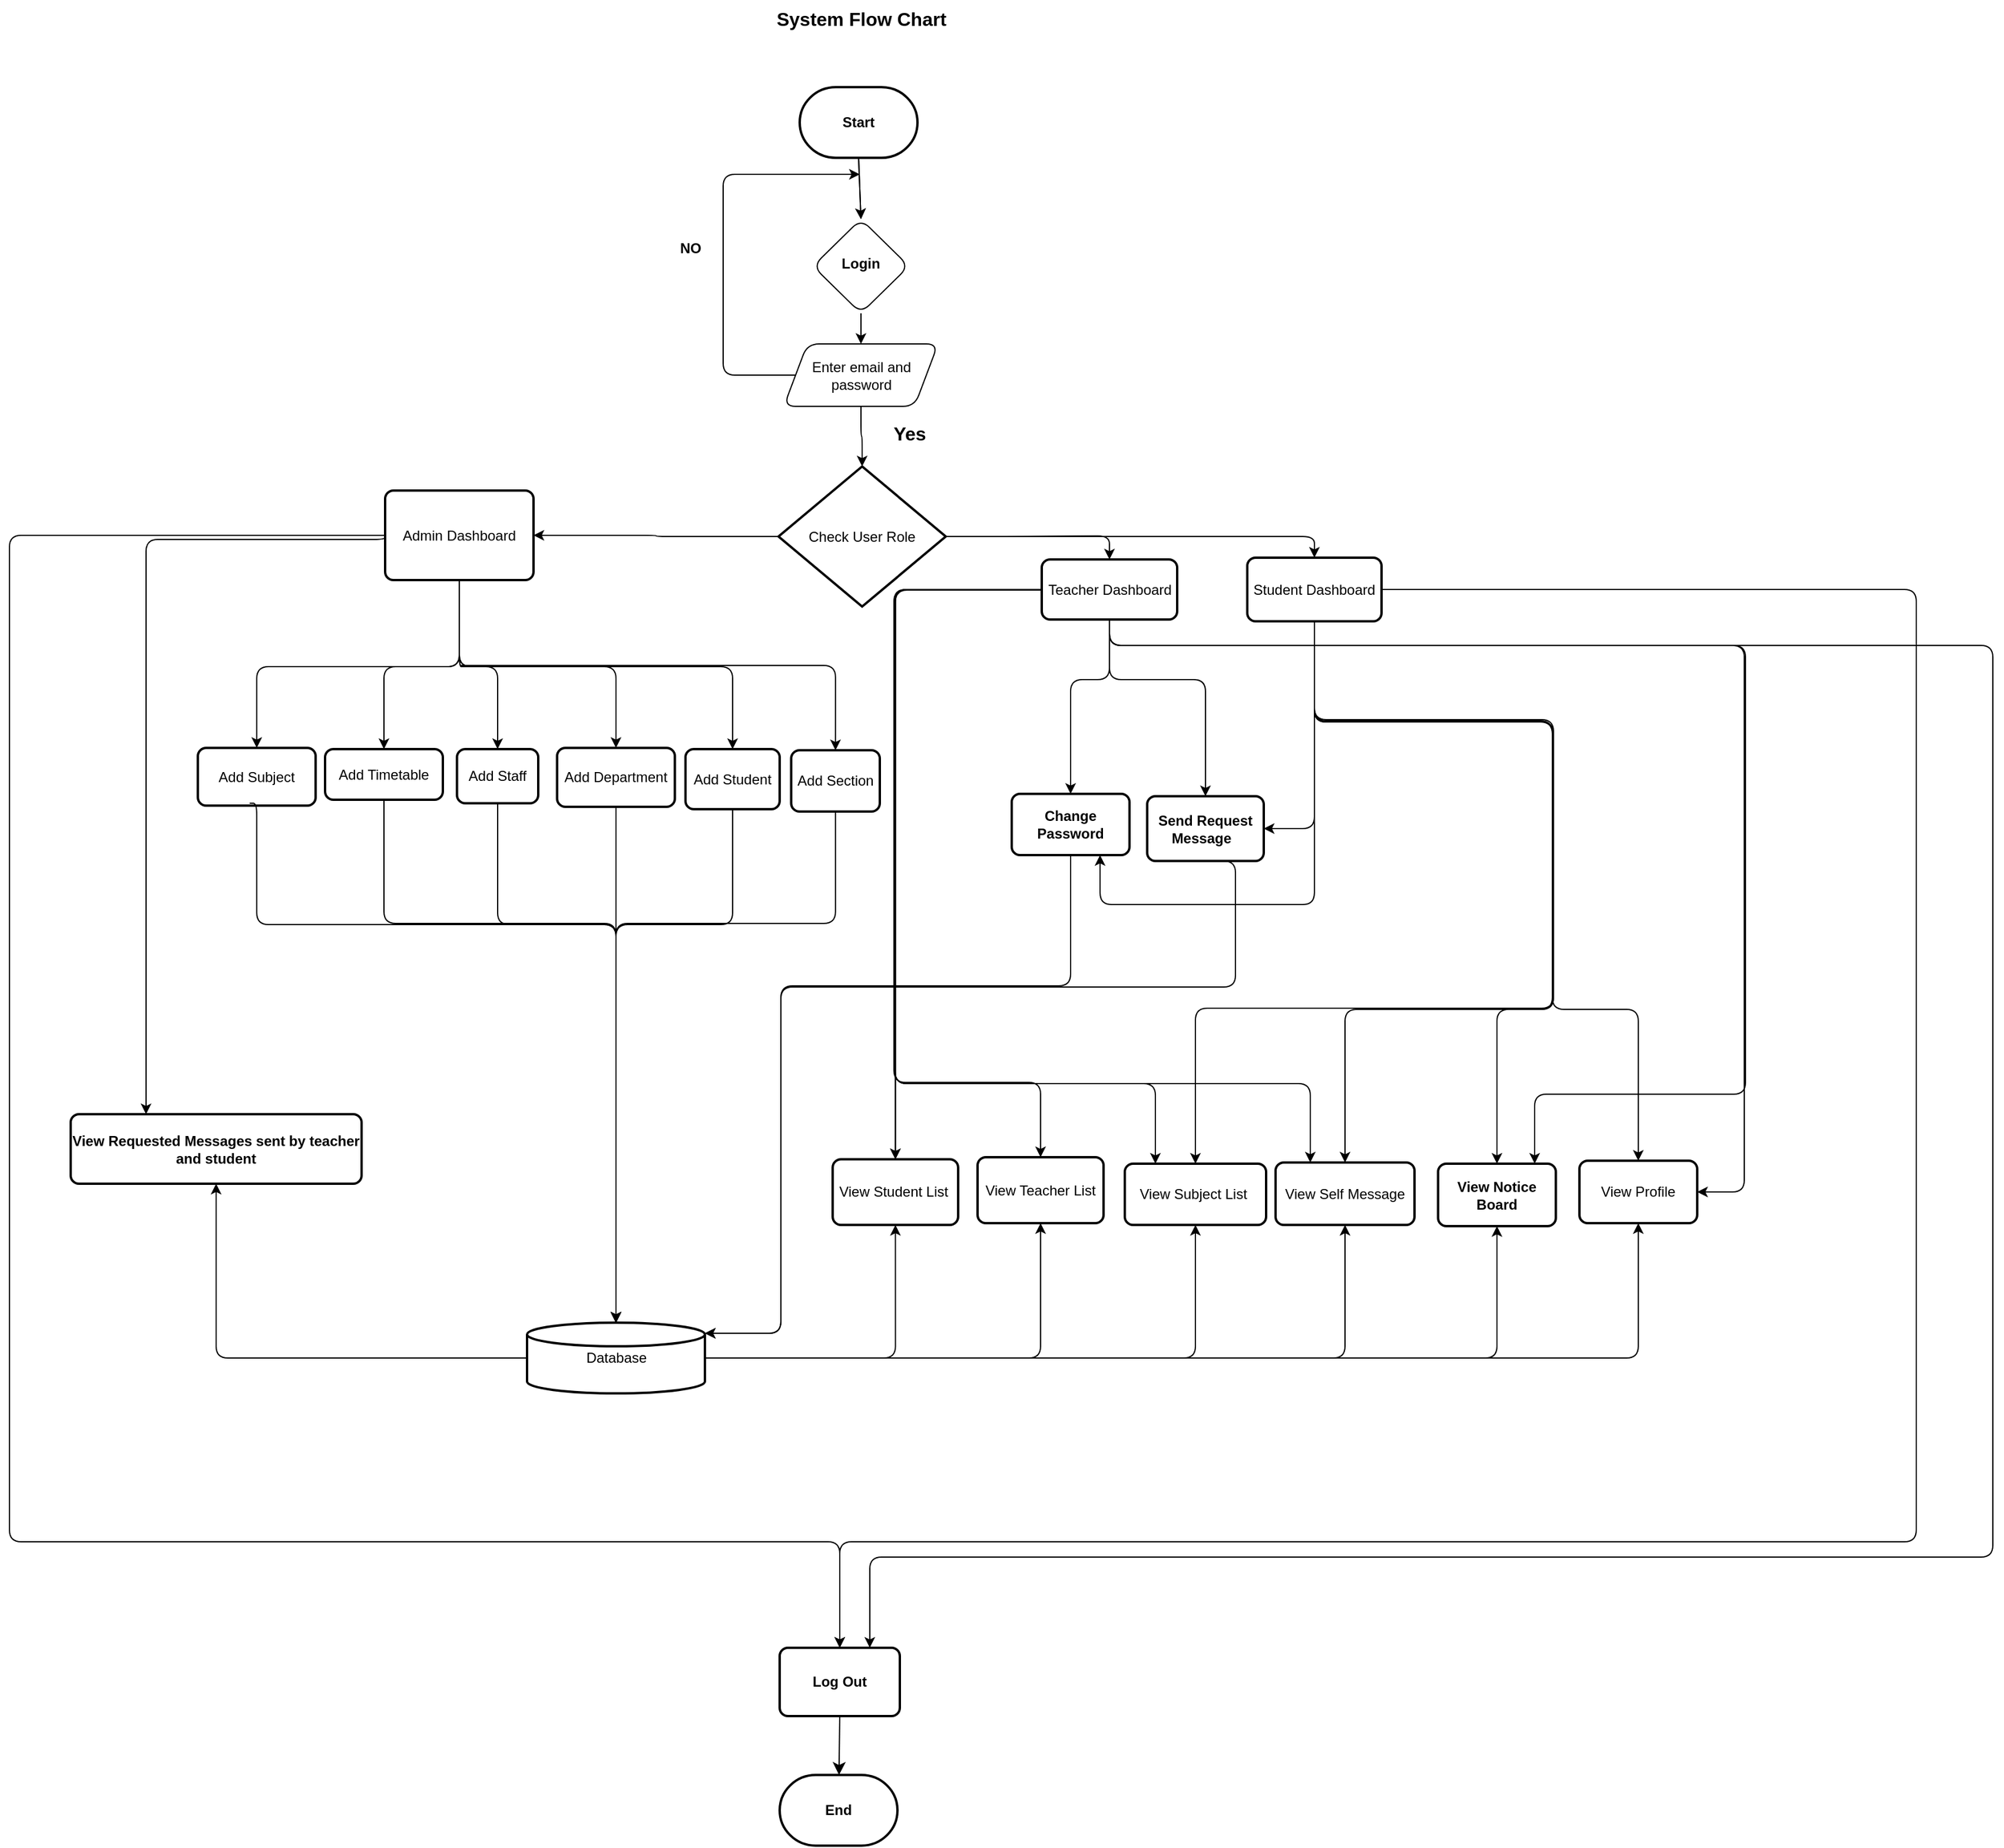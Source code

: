 <mxfile version="24.7.12">
  <diagram id="C5RBs43oDa-KdzZeNtuy" name="Page-1">
    <mxGraphModel dx="2587" dy="2359" grid="0" gridSize="10" guides="0" tooltips="1" connect="1" arrows="1" fold="1" page="1" pageScale="1" pageWidth="827" pageHeight="1169" background="#FFFFFF" math="0" shadow="0">
      <root>
        <mxCell id="WIyWlLk6GJQsqaUBKTNV-0" />
        <mxCell id="WIyWlLk6GJQsqaUBKTNV-1" parent="WIyWlLk6GJQsqaUBKTNV-0" />
        <mxCell id="MO0tkaTq0orOsOtcq1J3-275" value="&lt;b&gt;View &lt;/b&gt;&lt;b style=&quot;background-color: initial;&quot;&gt;Notice Board&lt;/b&gt;" style="rounded=1;whiteSpace=wrap;html=1;absoluteArcSize=1;arcSize=14;strokeWidth=2;labelBackgroundColor=none;" parent="WIyWlLk6GJQsqaUBKTNV-1" vertex="1">
          <mxGeometry x="965" y="762" width="100" height="53" as="geometry" />
        </mxCell>
        <mxCell id="MO0tkaTq0orOsOtcq1J3-293" value="&lt;b&gt;Send Request Message&amp;nbsp;&amp;nbsp;&lt;/b&gt;" style="rounded=1;whiteSpace=wrap;html=1;absoluteArcSize=1;arcSize=14;strokeWidth=2;labelBackgroundColor=none;" parent="WIyWlLk6GJQsqaUBKTNV-1" vertex="1">
          <mxGeometry x="718" y="450" width="99" height="55" as="geometry" />
        </mxCell>
        <mxCell id="MO0tkaTq0orOsOtcq1J3-383" value="&lt;b&gt;System Flow Chart&lt;/b&gt;" style="text;html=1;align=center;verticalAlign=middle;resizable=0;points=[];autosize=1;strokeColor=none;fillColor=none;fontSize=16;labelBackgroundColor=none;rounded=1;" parent="WIyWlLk6GJQsqaUBKTNV-1" vertex="1">
          <mxGeometry x="394" y="-226" width="162" height="31" as="geometry" />
        </mxCell>
        <mxCell id="MO0tkaTq0orOsOtcq1J3-417" value="&lt;b&gt;Start&lt;/b&gt;" style="strokeWidth=2;html=1;shape=mxgraph.flowchart.terminator;whiteSpace=wrap;labelBackgroundColor=none;rounded=1;" parent="WIyWlLk6GJQsqaUBKTNV-1" vertex="1">
          <mxGeometry x="423" y="-152" width="100" height="60" as="geometry" />
        </mxCell>
        <mxCell id="MO0tkaTq0orOsOtcq1J3-418" style="edgeStyle=elbowEdgeStyle;rounded=1;orthogonalLoop=1;jettySize=auto;html=1;exitX=0;exitY=0.5;exitDx=0;exitDy=0;labelBackgroundColor=none;fontColor=default;" parent="WIyWlLk6GJQsqaUBKTNV-1" source="sPbHRIbu0C0vhqNKjJ3m-0" edge="1">
          <mxGeometry relative="1" as="geometry">
            <mxPoint x="474" y="-78" as="targetPoint" />
            <Array as="points">
              <mxPoint x="358" y="-7" />
            </Array>
            <mxPoint x="418" y="49" as="sourcePoint" />
          </mxGeometry>
        </mxCell>
        <mxCell id="sPbHRIbu0C0vhqNKjJ3m-26" style="edgeStyle=orthogonalEdgeStyle;rounded=1;orthogonalLoop=1;jettySize=auto;html=1;exitX=0.5;exitY=1;exitDx=0;exitDy=0;labelBackgroundColor=none;fontColor=default;" edge="1" parent="WIyWlLk6GJQsqaUBKTNV-1" source="sPbHRIbu0C0vhqNKjJ3m-46" target="sPbHRIbu0C0vhqNKjJ3m-16">
          <mxGeometry relative="1" as="geometry">
            <Array as="points">
              <mxPoint x="134" y="340" />
              <mxPoint x="-38" y="340" />
            </Array>
          </mxGeometry>
        </mxCell>
        <mxCell id="sPbHRIbu0C0vhqNKjJ3m-50" style="edgeStyle=orthogonalEdgeStyle;rounded=1;orthogonalLoop=1;jettySize=auto;html=1;exitX=0.5;exitY=1;exitDx=0;exitDy=0;entryX=0.5;entryY=0;entryDx=0;entryDy=0;labelBackgroundColor=none;fontColor=default;" edge="1" parent="WIyWlLk6GJQsqaUBKTNV-1" source="MO0tkaTq0orOsOtcq1J3-419" target="sPbHRIbu0C0vhqNKjJ3m-0">
          <mxGeometry relative="1" as="geometry" />
        </mxCell>
        <mxCell id="MO0tkaTq0orOsOtcq1J3-419" value="&lt;b&gt;Login&lt;/b&gt;" style="rhombus;whiteSpace=wrap;html=1;shadow=0;fontFamily=Helvetica;fontSize=12;align=center;strokeWidth=1;spacing=6;spacingTop=-4;labelBackgroundColor=none;rounded=1;" parent="WIyWlLk6GJQsqaUBKTNV-1" vertex="1">
          <mxGeometry x="434.25" y="-40" width="81.5" height="80" as="geometry" />
        </mxCell>
        <mxCell id="MO0tkaTq0orOsOtcq1J3-420" value="&lt;b&gt;NO&lt;/b&gt;" style="text;html=1;align=center;verticalAlign=middle;resizable=0;points=[];autosize=1;strokeColor=none;fillColor=none;labelBackgroundColor=none;rounded=1;" parent="WIyWlLk6GJQsqaUBKTNV-1" vertex="1">
          <mxGeometry x="310" y="-30" width="40" height="30" as="geometry" />
        </mxCell>
        <mxCell id="MO0tkaTq0orOsOtcq1J3-424" value="&lt;b&gt;Yes&lt;/b&gt;" style="text;html=1;align=center;verticalAlign=middle;resizable=0;points=[];autosize=1;strokeColor=none;fillColor=none;fontSize=16;labelBackgroundColor=none;rounded=1;" parent="WIyWlLk6GJQsqaUBKTNV-1" vertex="1">
          <mxGeometry x="490.5" y="127" width="50" height="30" as="geometry" />
        </mxCell>
        <mxCell id="MO0tkaTq0orOsOtcq1J3-426" value="&lt;div&gt;&lt;b&gt;View Requested Messages sent by teacher and student&lt;/b&gt;&lt;/div&gt;" style="rounded=1;whiteSpace=wrap;html=1;absoluteArcSize=1;arcSize=14;strokeWidth=2;labelBackgroundColor=none;" parent="WIyWlLk6GJQsqaUBKTNV-1" vertex="1">
          <mxGeometry x="-196" y="720" width="247" height="59" as="geometry" />
        </mxCell>
        <mxCell id="MO0tkaTq0orOsOtcq1J3-431" value="&lt;b&gt;End&lt;/b&gt;" style="strokeWidth=2;html=1;shape=mxgraph.flowchart.terminator;whiteSpace=wrap;labelBackgroundColor=none;rounded=1;" parent="WIyWlLk6GJQsqaUBKTNV-1" vertex="1">
          <mxGeometry x="406" y="1281" width="100" height="60" as="geometry" />
        </mxCell>
        <mxCell id="IdnFITNTBJpxu61mEzwX-0" value="&lt;b&gt;Log Out&lt;/b&gt;" style="rounded=1;whiteSpace=wrap;html=1;absoluteArcSize=1;arcSize=14;strokeWidth=2;labelBackgroundColor=none;" parent="WIyWlLk6GJQsqaUBKTNV-1" vertex="1">
          <mxGeometry x="406" y="1173" width="102" height="58" as="geometry" />
        </mxCell>
        <mxCell id="IdnFITNTBJpxu61mEzwX-1" value="" style="endArrow=classic;html=1;rounded=1;fontSize=12;startSize=8;endSize=8;curved=1;exitX=0.5;exitY=1;exitDx=0;exitDy=0;labelBackgroundColor=none;fontColor=default;" parent="WIyWlLk6GJQsqaUBKTNV-1" source="IdnFITNTBJpxu61mEzwX-0" target="MO0tkaTq0orOsOtcq1J3-431" edge="1">
          <mxGeometry width="50" height="50" relative="1" as="geometry">
            <mxPoint x="516" y="980" as="sourcePoint" />
            <mxPoint x="566" y="930" as="targetPoint" />
          </mxGeometry>
        </mxCell>
        <mxCell id="sPbHRIbu0C0vhqNKjJ3m-0" value="Enter email and password" style="shape=parallelogram;perimeter=parallelogramPerimeter;whiteSpace=wrap;html=1;fixedSize=1;labelBackgroundColor=none;rounded=1;" vertex="1" parent="WIyWlLk6GJQsqaUBKTNV-1">
          <mxGeometry x="409.5" y="66" width="131" height="53" as="geometry" />
        </mxCell>
        <mxCell id="sPbHRIbu0C0vhqNKjJ3m-1" value="" style="endArrow=classic;html=1;rounded=1;exitX=0.5;exitY=1;exitDx=0;exitDy=0;exitPerimeter=0;entryX=0.5;entryY=0;entryDx=0;entryDy=0;labelBackgroundColor=none;fontColor=default;" edge="1" parent="WIyWlLk6GJQsqaUBKTNV-1" source="MO0tkaTq0orOsOtcq1J3-417" target="MO0tkaTq0orOsOtcq1J3-419">
          <mxGeometry width="50" height="50" relative="1" as="geometry">
            <mxPoint x="598" y="-28" as="sourcePoint" />
            <mxPoint x="648" y="-78" as="targetPoint" />
          </mxGeometry>
        </mxCell>
        <mxCell id="sPbHRIbu0C0vhqNKjJ3m-2" value="" style="endArrow=classic;html=1;rounded=1;entryX=0.5;entryY=0;entryDx=0;entryDy=0;exitX=0.5;exitY=1;exitDx=0;exitDy=0;exitPerimeter=0;labelBackgroundColor=none;fontColor=default;" edge="1" parent="WIyWlLk6GJQsqaUBKTNV-1" source="MO0tkaTq0orOsOtcq1J3-417" target="MO0tkaTq0orOsOtcq1J3-419">
          <mxGeometry width="50" height="50" relative="1" as="geometry">
            <mxPoint x="598" y="42" as="sourcePoint" />
            <mxPoint x="648" y="-8" as="targetPoint" />
          </mxGeometry>
        </mxCell>
        <mxCell id="sPbHRIbu0C0vhqNKjJ3m-16" value="Add Subject" style="rounded=1;whiteSpace=wrap;html=1;absoluteArcSize=1;arcSize=14;strokeWidth=2;labelBackgroundColor=none;" vertex="1" parent="WIyWlLk6GJQsqaUBKTNV-1">
          <mxGeometry x="-88" y="409" width="100" height="49" as="geometry" />
        </mxCell>
        <mxCell id="sPbHRIbu0C0vhqNKjJ3m-17" value="&lt;b&gt;Change Password&lt;/b&gt;" style="rounded=1;whiteSpace=wrap;html=1;absoluteArcSize=1;arcSize=14;strokeWidth=2;labelBackgroundColor=none;" vertex="1" parent="WIyWlLk6GJQsqaUBKTNV-1">
          <mxGeometry x="603" y="448" width="100" height="52" as="geometry" />
        </mxCell>
        <mxCell id="sPbHRIbu0C0vhqNKjJ3m-39" style="edgeStyle=orthogonalEdgeStyle;rounded=1;orthogonalLoop=1;jettySize=auto;html=1;exitX=1;exitY=0.5;exitDx=0;exitDy=0;exitPerimeter=0;entryX=0.5;entryY=1;entryDx=0;entryDy=0;labelBackgroundColor=none;fontColor=default;" edge="1" parent="WIyWlLk6GJQsqaUBKTNV-1" source="sPbHRIbu0C0vhqNKjJ3m-18" target="sPbHRIbu0C0vhqNKjJ3m-24">
          <mxGeometry relative="1" as="geometry" />
        </mxCell>
        <mxCell id="sPbHRIbu0C0vhqNKjJ3m-40" style="edgeStyle=orthogonalEdgeStyle;rounded=1;orthogonalLoop=1;jettySize=auto;html=1;exitX=0;exitY=0.5;exitDx=0;exitDy=0;exitPerimeter=0;entryX=0.5;entryY=1;entryDx=0;entryDy=0;labelBackgroundColor=none;fontColor=default;" edge="1" parent="WIyWlLk6GJQsqaUBKTNV-1" source="sPbHRIbu0C0vhqNKjJ3m-18" target="MO0tkaTq0orOsOtcq1J3-426">
          <mxGeometry relative="1" as="geometry" />
        </mxCell>
        <mxCell id="sPbHRIbu0C0vhqNKjJ3m-70" style="edgeStyle=orthogonalEdgeStyle;rounded=1;orthogonalLoop=1;jettySize=auto;html=1;exitX=1;exitY=0.5;exitDx=0;exitDy=0;exitPerimeter=0;entryX=0.5;entryY=1;entryDx=0;entryDy=0;labelBackgroundColor=none;fontColor=default;" edge="1" parent="WIyWlLk6GJQsqaUBKTNV-1" source="sPbHRIbu0C0vhqNKjJ3m-18" target="sPbHRIbu0C0vhqNKjJ3m-42">
          <mxGeometry relative="1" as="geometry" />
        </mxCell>
        <mxCell id="sPbHRIbu0C0vhqNKjJ3m-71" style="edgeStyle=orthogonalEdgeStyle;rounded=1;orthogonalLoop=1;jettySize=auto;html=1;exitX=1;exitY=0.5;exitDx=0;exitDy=0;exitPerimeter=0;entryX=0.5;entryY=1;entryDx=0;entryDy=0;labelBackgroundColor=none;fontColor=default;" edge="1" parent="WIyWlLk6GJQsqaUBKTNV-1" source="sPbHRIbu0C0vhqNKjJ3m-18" target="sPbHRIbu0C0vhqNKjJ3m-43">
          <mxGeometry relative="1" as="geometry" />
        </mxCell>
        <mxCell id="sPbHRIbu0C0vhqNKjJ3m-72" style="edgeStyle=orthogonalEdgeStyle;rounded=1;orthogonalLoop=1;jettySize=auto;html=1;exitX=1;exitY=0.5;exitDx=0;exitDy=0;exitPerimeter=0;entryX=0.5;entryY=1;entryDx=0;entryDy=0;labelBackgroundColor=none;fontColor=default;" edge="1" parent="WIyWlLk6GJQsqaUBKTNV-1" source="sPbHRIbu0C0vhqNKjJ3m-18" target="MO0tkaTq0orOsOtcq1J3-275">
          <mxGeometry relative="1" as="geometry" />
        </mxCell>
        <mxCell id="sPbHRIbu0C0vhqNKjJ3m-73" style="edgeStyle=orthogonalEdgeStyle;rounded=1;orthogonalLoop=1;jettySize=auto;html=1;exitX=1;exitY=0.5;exitDx=0;exitDy=0;exitPerimeter=0;entryX=0.5;entryY=1;entryDx=0;entryDy=0;labelBackgroundColor=none;fontColor=default;" edge="1" parent="WIyWlLk6GJQsqaUBKTNV-1" source="sPbHRIbu0C0vhqNKjJ3m-18" target="sPbHRIbu0C0vhqNKjJ3m-44">
          <mxGeometry relative="1" as="geometry" />
        </mxCell>
        <mxCell id="sPbHRIbu0C0vhqNKjJ3m-18" value="Database" style="strokeWidth=2;html=1;shape=mxgraph.flowchart.database;whiteSpace=wrap;labelBackgroundColor=none;rounded=1;" vertex="1" parent="WIyWlLk6GJQsqaUBKTNV-1">
          <mxGeometry x="191.5" y="897" width="151" height="60" as="geometry" />
        </mxCell>
        <mxCell id="sPbHRIbu0C0vhqNKjJ3m-19" value="Add Department" style="rounded=1;whiteSpace=wrap;html=1;absoluteArcSize=1;arcSize=14;strokeWidth=2;labelBackgroundColor=none;" vertex="1" parent="WIyWlLk6GJQsqaUBKTNV-1">
          <mxGeometry x="217" y="409" width="100" height="50" as="geometry" />
        </mxCell>
        <mxCell id="sPbHRIbu0C0vhqNKjJ3m-20" value="Add Timetable" style="rounded=1;whiteSpace=wrap;html=1;absoluteArcSize=1;arcSize=14;strokeWidth=2;labelBackgroundColor=none;" vertex="1" parent="WIyWlLk6GJQsqaUBKTNV-1">
          <mxGeometry x="20" y="410" width="100" height="43" as="geometry" />
        </mxCell>
        <mxCell id="sPbHRIbu0C0vhqNKjJ3m-21" value="Add Student" style="rounded=1;whiteSpace=wrap;html=1;absoluteArcSize=1;arcSize=14;strokeWidth=2;labelBackgroundColor=none;" vertex="1" parent="WIyWlLk6GJQsqaUBKTNV-1">
          <mxGeometry x="326" y="410" width="80" height="51" as="geometry" />
        </mxCell>
        <mxCell id="sPbHRIbu0C0vhqNKjJ3m-22" value="Add Section" style="rounded=1;whiteSpace=wrap;html=1;absoluteArcSize=1;arcSize=14;strokeWidth=2;labelBackgroundColor=none;" vertex="1" parent="WIyWlLk6GJQsqaUBKTNV-1">
          <mxGeometry x="415.75" y="411" width="75.25" height="52" as="geometry" />
        </mxCell>
        <mxCell id="sPbHRIbu0C0vhqNKjJ3m-23" value="Add Staff" style="rounded=1;whiteSpace=wrap;html=1;absoluteArcSize=1;arcSize=14;strokeWidth=2;labelBackgroundColor=none;" vertex="1" parent="WIyWlLk6GJQsqaUBKTNV-1">
          <mxGeometry x="132" y="410" width="69" height="46" as="geometry" />
        </mxCell>
        <mxCell id="sPbHRIbu0C0vhqNKjJ3m-24" value="View Student List&amp;nbsp;" style="rounded=1;whiteSpace=wrap;html=1;absoluteArcSize=1;arcSize=14;strokeWidth=2;labelBackgroundColor=none;" vertex="1" parent="WIyWlLk6GJQsqaUBKTNV-1">
          <mxGeometry x="451" y="758.25" width="106.5" height="55.75" as="geometry" />
        </mxCell>
        <mxCell id="sPbHRIbu0C0vhqNKjJ3m-25" value="View Teacher List" style="rounded=1;whiteSpace=wrap;html=1;absoluteArcSize=1;arcSize=14;strokeWidth=2;labelBackgroundColor=none;" vertex="1" parent="WIyWlLk6GJQsqaUBKTNV-1">
          <mxGeometry x="574" y="756.5" width="107" height="56" as="geometry" />
        </mxCell>
        <mxCell id="sPbHRIbu0C0vhqNKjJ3m-27" value="" style="endArrow=classic;html=1;rounded=1;entryX=0.5;entryY=0;entryDx=0;entryDy=0;exitX=0.5;exitY=1;exitDx=0;exitDy=0;edgeStyle=orthogonalEdgeStyle;labelBackgroundColor=none;fontColor=default;" edge="1" parent="WIyWlLk6GJQsqaUBKTNV-1" source="sPbHRIbu0C0vhqNKjJ3m-46" target="sPbHRIbu0C0vhqNKjJ3m-21">
          <mxGeometry width="50" height="50" relative="1" as="geometry">
            <mxPoint x="362" y="356" as="sourcePoint" />
            <mxPoint x="412" y="306" as="targetPoint" />
            <Array as="points">
              <mxPoint x="137" y="340" />
              <mxPoint x="404" y="340" />
            </Array>
          </mxGeometry>
        </mxCell>
        <mxCell id="sPbHRIbu0C0vhqNKjJ3m-28" value="" style="endArrow=classic;html=1;rounded=1;entryX=0.5;entryY=0;entryDx=0;entryDy=0;exitX=0.5;exitY=1;exitDx=0;exitDy=0;edgeStyle=orthogonalEdgeStyle;labelBackgroundColor=none;fontColor=default;" edge="1" parent="WIyWlLk6GJQsqaUBKTNV-1" source="sPbHRIbu0C0vhqNKjJ3m-46" target="sPbHRIbu0C0vhqNKjJ3m-22">
          <mxGeometry width="50" height="50" relative="1" as="geometry">
            <mxPoint x="387" y="366" as="sourcePoint" />
            <mxPoint x="437" y="316" as="targetPoint" />
            <Array as="points">
              <mxPoint x="137" y="339" />
              <mxPoint x="531" y="339" />
            </Array>
          </mxGeometry>
        </mxCell>
        <mxCell id="sPbHRIbu0C0vhqNKjJ3m-29" value="" style="endArrow=classic;html=1;rounded=1;entryX=0.5;entryY=0;entryDx=0;entryDy=0;exitX=0.5;exitY=1;exitDx=0;exitDy=0;edgeStyle=orthogonalEdgeStyle;labelBackgroundColor=none;fontColor=default;" edge="1" parent="WIyWlLk6GJQsqaUBKTNV-1" source="sPbHRIbu0C0vhqNKjJ3m-46" target="sPbHRIbu0C0vhqNKjJ3m-20">
          <mxGeometry width="50" height="50" relative="1" as="geometry">
            <mxPoint x="-26" y="323" as="sourcePoint" />
            <mxPoint x="24" y="273" as="targetPoint" />
            <Array as="points">
              <mxPoint x="134" y="340" />
              <mxPoint x="70" y="340" />
            </Array>
          </mxGeometry>
        </mxCell>
        <mxCell id="sPbHRIbu0C0vhqNKjJ3m-30" value="" style="endArrow=classic;html=1;rounded=1;entryX=0.5;entryY=0;entryDx=0;entryDy=0;exitX=0.5;exitY=1;exitDx=0;exitDy=0;edgeStyle=orthogonalEdgeStyle;labelBackgroundColor=none;fontColor=default;" edge="1" parent="WIyWlLk6GJQsqaUBKTNV-1" source="sPbHRIbu0C0vhqNKjJ3m-46" target="sPbHRIbu0C0vhqNKjJ3m-23">
          <mxGeometry width="50" height="50" relative="1" as="geometry">
            <mxPoint x="-57" y="351" as="sourcePoint" />
            <mxPoint x="-7" y="301" as="targetPoint" />
            <Array as="points">
              <mxPoint x="134" y="340" />
              <mxPoint x="167" y="340" />
            </Array>
          </mxGeometry>
        </mxCell>
        <mxCell id="sPbHRIbu0C0vhqNKjJ3m-31" value="" style="endArrow=classic;html=1;rounded=1;entryX=0.5;entryY=0;entryDx=0;entryDy=0;exitX=0.5;exitY=1;exitDx=0;exitDy=0;edgeStyle=orthogonalEdgeStyle;labelBackgroundColor=none;fontColor=default;" edge="1" parent="WIyWlLk6GJQsqaUBKTNV-1" source="sPbHRIbu0C0vhqNKjJ3m-46" target="sPbHRIbu0C0vhqNKjJ3m-19">
          <mxGeometry width="50" height="50" relative="1" as="geometry">
            <mxPoint x="-110" y="324" as="sourcePoint" />
            <mxPoint x="-60" y="274" as="targetPoint" />
            <Array as="points">
              <mxPoint x="134" y="340" />
              <mxPoint x="267" y="340" />
            </Array>
          </mxGeometry>
        </mxCell>
        <mxCell id="sPbHRIbu0C0vhqNKjJ3m-32" value="" style="endArrow=classic;html=1;rounded=1;exitX=0.44;exitY=0.959;exitDx=0;exitDy=0;exitPerimeter=0;entryX=0.5;entryY=0;entryDx=0;entryDy=0;entryPerimeter=0;edgeStyle=orthogonalEdgeStyle;labelBackgroundColor=none;fontColor=default;" edge="1" parent="WIyWlLk6GJQsqaUBKTNV-1" source="sPbHRIbu0C0vhqNKjJ3m-16" target="sPbHRIbu0C0vhqNKjJ3m-18">
          <mxGeometry width="50" height="50" relative="1" as="geometry">
            <mxPoint x="-57" y="562" as="sourcePoint" />
            <mxPoint x="-7" y="512" as="targetPoint" />
            <Array as="points">
              <mxPoint x="-38" y="456" />
              <mxPoint x="-38" y="559" />
              <mxPoint x="267" y="559" />
            </Array>
          </mxGeometry>
        </mxCell>
        <mxCell id="sPbHRIbu0C0vhqNKjJ3m-34" style="rounded=1;orthogonalLoop=1;jettySize=auto;html=1;exitX=0.5;exitY=1;exitDx=0;exitDy=0;entryX=0.5;entryY=0;entryDx=0;entryDy=0;entryPerimeter=0;labelBackgroundColor=none;fontColor=default;" edge="1" parent="WIyWlLk6GJQsqaUBKTNV-1" source="sPbHRIbu0C0vhqNKjJ3m-19" target="sPbHRIbu0C0vhqNKjJ3m-18">
          <mxGeometry relative="1" as="geometry" />
        </mxCell>
        <mxCell id="sPbHRIbu0C0vhqNKjJ3m-35" style="edgeStyle=orthogonalEdgeStyle;rounded=1;orthogonalLoop=1;jettySize=auto;html=1;exitX=0.5;exitY=1;exitDx=0;exitDy=0;entryX=0.5;entryY=0;entryDx=0;entryDy=0;entryPerimeter=0;labelBackgroundColor=none;fontColor=default;" edge="1" parent="WIyWlLk6GJQsqaUBKTNV-1" source="sPbHRIbu0C0vhqNKjJ3m-20" target="sPbHRIbu0C0vhqNKjJ3m-18">
          <mxGeometry relative="1" as="geometry">
            <Array as="points">
              <mxPoint x="70" y="558" />
              <mxPoint x="267" y="558" />
            </Array>
          </mxGeometry>
        </mxCell>
        <mxCell id="sPbHRIbu0C0vhqNKjJ3m-36" style="edgeStyle=orthogonalEdgeStyle;rounded=1;orthogonalLoop=1;jettySize=auto;html=1;exitX=0.5;exitY=1;exitDx=0;exitDy=0;entryX=0.5;entryY=0;entryDx=0;entryDy=0;entryPerimeter=0;labelBackgroundColor=none;fontColor=default;" edge="1" parent="WIyWlLk6GJQsqaUBKTNV-1" source="sPbHRIbu0C0vhqNKjJ3m-23" target="sPbHRIbu0C0vhqNKjJ3m-18">
          <mxGeometry relative="1" as="geometry">
            <Array as="points">
              <mxPoint x="167" y="559" />
              <mxPoint x="267" y="559" />
            </Array>
          </mxGeometry>
        </mxCell>
        <mxCell id="sPbHRIbu0C0vhqNKjJ3m-37" style="edgeStyle=orthogonalEdgeStyle;rounded=1;orthogonalLoop=1;jettySize=auto;html=1;exitX=0.5;exitY=1;exitDx=0;exitDy=0;entryX=0.5;entryY=0;entryDx=0;entryDy=0;entryPerimeter=0;labelBackgroundColor=none;fontColor=default;" edge="1" parent="WIyWlLk6GJQsqaUBKTNV-1" source="sPbHRIbu0C0vhqNKjJ3m-21" target="sPbHRIbu0C0vhqNKjJ3m-18">
          <mxGeometry relative="1" as="geometry">
            <Array as="points">
              <mxPoint x="366" y="559" />
              <mxPoint x="267" y="559" />
            </Array>
          </mxGeometry>
        </mxCell>
        <mxCell id="sPbHRIbu0C0vhqNKjJ3m-38" style="edgeStyle=orthogonalEdgeStyle;rounded=1;orthogonalLoop=1;jettySize=auto;html=1;exitX=0.5;exitY=1;exitDx=0;exitDy=0;entryX=0.5;entryY=0;entryDx=0;entryDy=0;entryPerimeter=0;labelBackgroundColor=none;fontColor=default;" edge="1" parent="WIyWlLk6GJQsqaUBKTNV-1" source="sPbHRIbu0C0vhqNKjJ3m-22" target="sPbHRIbu0C0vhqNKjJ3m-18">
          <mxGeometry relative="1" as="geometry">
            <Array as="points">
              <mxPoint x="453" y="558" />
              <mxPoint x="267" y="558" />
            </Array>
          </mxGeometry>
        </mxCell>
        <mxCell id="sPbHRIbu0C0vhqNKjJ3m-42" value="View Subject List&amp;nbsp;" style="rounded=1;whiteSpace=wrap;html=1;absoluteArcSize=1;arcSize=14;strokeWidth=2;labelBackgroundColor=none;" vertex="1" parent="WIyWlLk6GJQsqaUBKTNV-1">
          <mxGeometry x="699" y="762" width="120" height="52" as="geometry" />
        </mxCell>
        <mxCell id="sPbHRIbu0C0vhqNKjJ3m-43" value="View Self Message" style="rounded=1;whiteSpace=wrap;html=1;absoluteArcSize=1;arcSize=14;strokeWidth=2;labelBackgroundColor=none;" vertex="1" parent="WIyWlLk6GJQsqaUBKTNV-1">
          <mxGeometry x="827" y="761" width="118" height="53" as="geometry" />
        </mxCell>
        <mxCell id="sPbHRIbu0C0vhqNKjJ3m-44" value="View Profile" style="rounded=1;whiteSpace=wrap;html=1;absoluteArcSize=1;arcSize=14;strokeWidth=2;labelBackgroundColor=none;" vertex="1" parent="WIyWlLk6GJQsqaUBKTNV-1">
          <mxGeometry x="1085" y="759.5" width="100" height="53" as="geometry" />
        </mxCell>
        <mxCell id="sPbHRIbu0C0vhqNKjJ3m-45" value="" style="endArrow=classic;html=1;rounded=1;entryX=0.5;entryY=1;entryDx=0;entryDy=0;exitX=1;exitY=0.5;exitDx=0;exitDy=0;exitPerimeter=0;edgeStyle=orthogonalEdgeStyle;labelBackgroundColor=none;fontColor=default;" edge="1" parent="WIyWlLk6GJQsqaUBKTNV-1" source="sPbHRIbu0C0vhqNKjJ3m-18" target="sPbHRIbu0C0vhqNKjJ3m-25">
          <mxGeometry width="50" height="50" relative="1" as="geometry">
            <mxPoint x="70" y="956" as="sourcePoint" />
            <mxPoint x="120" y="906" as="targetPoint" />
          </mxGeometry>
        </mxCell>
        <mxCell id="sPbHRIbu0C0vhqNKjJ3m-69" style="edgeStyle=orthogonalEdgeStyle;rounded=1;orthogonalLoop=1;jettySize=auto;html=1;exitX=0;exitY=0.5;exitDx=0;exitDy=0;labelBackgroundColor=none;fontColor=default;" edge="1" parent="WIyWlLk6GJQsqaUBKTNV-1" source="sPbHRIbu0C0vhqNKjJ3m-46" target="MO0tkaTq0orOsOtcq1J3-426">
          <mxGeometry relative="1" as="geometry">
            <Array as="points">
              <mxPoint x="71" y="232" />
              <mxPoint x="-132" y="232" />
            </Array>
          </mxGeometry>
        </mxCell>
        <mxCell id="sPbHRIbu0C0vhqNKjJ3m-90" style="edgeStyle=orthogonalEdgeStyle;rounded=1;orthogonalLoop=1;jettySize=auto;html=1;exitX=0;exitY=0.5;exitDx=0;exitDy=0;labelBackgroundColor=none;fontColor=default;" edge="1" parent="WIyWlLk6GJQsqaUBKTNV-1" source="sPbHRIbu0C0vhqNKjJ3m-46" target="IdnFITNTBJpxu61mEzwX-0">
          <mxGeometry relative="1" as="geometry">
            <Array as="points">
              <mxPoint x="-248" y="229" />
              <mxPoint x="-248" y="1083" />
              <mxPoint x="457" y="1083" />
            </Array>
          </mxGeometry>
        </mxCell>
        <mxCell id="sPbHRIbu0C0vhqNKjJ3m-46" value="Admin Dashboard" style="rounded=1;whiteSpace=wrap;html=1;absoluteArcSize=1;arcSize=14;strokeWidth=2;labelBackgroundColor=none;" vertex="1" parent="WIyWlLk6GJQsqaUBKTNV-1">
          <mxGeometry x="71" y="190.5" width="126" height="76" as="geometry" />
        </mxCell>
        <mxCell id="sPbHRIbu0C0vhqNKjJ3m-66" style="edgeStyle=orthogonalEdgeStyle;rounded=1;orthogonalLoop=1;jettySize=auto;html=1;exitX=0.5;exitY=1;exitDx=0;exitDy=0;entryX=0.5;entryY=0;entryDx=0;entryDy=0;labelBackgroundColor=none;fontColor=default;" edge="1" parent="WIyWlLk6GJQsqaUBKTNV-1" source="sPbHRIbu0C0vhqNKjJ3m-47" target="MO0tkaTq0orOsOtcq1J3-293">
          <mxGeometry relative="1" as="geometry">
            <Array as="points">
              <mxPoint x="686" y="351" />
              <mxPoint x="768" y="351" />
            </Array>
          </mxGeometry>
        </mxCell>
        <mxCell id="sPbHRIbu0C0vhqNKjJ3m-67" style="edgeStyle=orthogonalEdgeStyle;rounded=1;orthogonalLoop=1;jettySize=auto;html=1;exitX=0;exitY=0.5;exitDx=0;exitDy=0;entryX=0.5;entryY=0;entryDx=0;entryDy=0;labelBackgroundColor=none;fontColor=default;" edge="1" parent="WIyWlLk6GJQsqaUBKTNV-1" source="sPbHRIbu0C0vhqNKjJ3m-47" target="sPbHRIbu0C0vhqNKjJ3m-24">
          <mxGeometry relative="1" as="geometry">
            <Array as="points">
              <mxPoint x="504" y="274" />
            </Array>
          </mxGeometry>
        </mxCell>
        <mxCell id="sPbHRIbu0C0vhqNKjJ3m-68" style="edgeStyle=orthogonalEdgeStyle;rounded=1;orthogonalLoop=1;jettySize=auto;html=1;exitX=0;exitY=0.5;exitDx=0;exitDy=0;entryX=0.5;entryY=0;entryDx=0;entryDy=0;labelBackgroundColor=none;fontColor=default;" edge="1" parent="WIyWlLk6GJQsqaUBKTNV-1" source="sPbHRIbu0C0vhqNKjJ3m-47" target="sPbHRIbu0C0vhqNKjJ3m-25">
          <mxGeometry relative="1" as="geometry">
            <Array as="points">
              <mxPoint x="503" y="275" />
              <mxPoint x="503" y="693" />
              <mxPoint x="628" y="693" />
            </Array>
          </mxGeometry>
        </mxCell>
        <mxCell id="sPbHRIbu0C0vhqNKjJ3m-76" style="edgeStyle=orthogonalEdgeStyle;rounded=1;orthogonalLoop=1;jettySize=auto;html=1;exitX=0.5;exitY=1;exitDx=0;exitDy=0;labelBackgroundColor=none;fontColor=default;" edge="1" parent="WIyWlLk6GJQsqaUBKTNV-1" source="sPbHRIbu0C0vhqNKjJ3m-47" target="sPbHRIbu0C0vhqNKjJ3m-17">
          <mxGeometry relative="1" as="geometry">
            <Array as="points">
              <mxPoint x="686" y="351" />
              <mxPoint x="653" y="351" />
            </Array>
          </mxGeometry>
        </mxCell>
        <mxCell id="sPbHRIbu0C0vhqNKjJ3m-83" style="edgeStyle=orthogonalEdgeStyle;rounded=1;orthogonalLoop=1;jettySize=auto;html=1;exitX=0.5;exitY=1;exitDx=0;exitDy=0;entryX=1;entryY=0.5;entryDx=0;entryDy=0;labelBackgroundColor=none;fontColor=default;" edge="1" parent="WIyWlLk6GJQsqaUBKTNV-1" source="sPbHRIbu0C0vhqNKjJ3m-47" target="sPbHRIbu0C0vhqNKjJ3m-44">
          <mxGeometry relative="1" as="geometry">
            <Array as="points">
              <mxPoint x="686" y="322" />
              <mxPoint x="1225" y="322" />
              <mxPoint x="1225" y="786" />
            </Array>
          </mxGeometry>
        </mxCell>
        <mxCell id="sPbHRIbu0C0vhqNKjJ3m-85" style="edgeStyle=orthogonalEdgeStyle;rounded=1;orthogonalLoop=1;jettySize=auto;html=1;exitX=0.5;exitY=1;exitDx=0;exitDy=0;entryX=0.5;entryY=0;entryDx=0;entryDy=0;labelBackgroundColor=none;fontColor=default;" edge="1" parent="WIyWlLk6GJQsqaUBKTNV-1" source="sPbHRIbu0C0vhqNKjJ3m-47" target="sPbHRIbu0C0vhqNKjJ3m-24">
          <mxGeometry relative="1" as="geometry">
            <Array as="points">
              <mxPoint x="686" y="275" />
              <mxPoint x="504" y="275" />
            </Array>
          </mxGeometry>
        </mxCell>
        <mxCell id="sPbHRIbu0C0vhqNKjJ3m-88" style="edgeStyle=orthogonalEdgeStyle;rounded=1;orthogonalLoop=1;jettySize=auto;html=1;exitX=0;exitY=0.5;exitDx=0;exitDy=0;labelBackgroundColor=none;fontColor=default;" edge="1" parent="WIyWlLk6GJQsqaUBKTNV-1" source="sPbHRIbu0C0vhqNKjJ3m-47" target="sPbHRIbu0C0vhqNKjJ3m-42">
          <mxGeometry relative="1" as="geometry">
            <Array as="points">
              <mxPoint x="504" y="275" />
              <mxPoint x="504" y="694" />
              <mxPoint x="725" y="694" />
            </Array>
          </mxGeometry>
        </mxCell>
        <mxCell id="sPbHRIbu0C0vhqNKjJ3m-89" style="edgeStyle=orthogonalEdgeStyle;rounded=1;orthogonalLoop=1;jettySize=auto;html=1;exitX=0;exitY=0.5;exitDx=0;exitDy=0;entryX=0.25;entryY=0;entryDx=0;entryDy=0;labelBackgroundColor=none;fontColor=default;" edge="1" parent="WIyWlLk6GJQsqaUBKTNV-1" source="sPbHRIbu0C0vhqNKjJ3m-47" target="sPbHRIbu0C0vhqNKjJ3m-43">
          <mxGeometry relative="1" as="geometry">
            <Array as="points">
              <mxPoint x="504" y="275" />
              <mxPoint x="504" y="694" />
              <mxPoint x="857" y="694" />
            </Array>
          </mxGeometry>
        </mxCell>
        <mxCell id="sPbHRIbu0C0vhqNKjJ3m-92" style="edgeStyle=orthogonalEdgeStyle;rounded=1;orthogonalLoop=1;jettySize=auto;html=1;exitX=0.5;exitY=1;exitDx=0;exitDy=0;entryX=0.75;entryY=0;entryDx=0;entryDy=0;labelBackgroundColor=none;fontColor=default;" edge="1" parent="WIyWlLk6GJQsqaUBKTNV-1" source="sPbHRIbu0C0vhqNKjJ3m-47" target="IdnFITNTBJpxu61mEzwX-0">
          <mxGeometry relative="1" as="geometry">
            <Array as="points">
              <mxPoint x="686" y="322" />
              <mxPoint x="1436" y="322" />
              <mxPoint x="1436" y="1096" />
              <mxPoint x="483" y="1096" />
            </Array>
          </mxGeometry>
        </mxCell>
        <mxCell id="sPbHRIbu0C0vhqNKjJ3m-47" value="Teacher Dashboard" style="rounded=1;whiteSpace=wrap;html=1;absoluteArcSize=1;arcSize=14;strokeWidth=2;labelBackgroundColor=none;" vertex="1" parent="WIyWlLk6GJQsqaUBKTNV-1">
          <mxGeometry x="628.5" y="249" width="115" height="51" as="geometry" />
        </mxCell>
        <mxCell id="sPbHRIbu0C0vhqNKjJ3m-64" style="edgeStyle=orthogonalEdgeStyle;rounded=1;orthogonalLoop=1;jettySize=auto;html=1;exitX=0.5;exitY=1;exitDx=0;exitDy=0;entryX=1;entryY=0.5;entryDx=0;entryDy=0;labelBackgroundColor=none;fontColor=default;" edge="1" parent="WIyWlLk6GJQsqaUBKTNV-1" source="sPbHRIbu0C0vhqNKjJ3m-48" target="MO0tkaTq0orOsOtcq1J3-293">
          <mxGeometry relative="1" as="geometry">
            <Array as="points">
              <mxPoint x="860" y="478" />
            </Array>
          </mxGeometry>
        </mxCell>
        <mxCell id="sPbHRIbu0C0vhqNKjJ3m-77" style="edgeStyle=orthogonalEdgeStyle;rounded=1;orthogonalLoop=1;jettySize=auto;html=1;exitX=0.5;exitY=1;exitDx=0;exitDy=0;labelBackgroundColor=none;fontColor=default;" edge="1" parent="WIyWlLk6GJQsqaUBKTNV-1" source="sPbHRIbu0C0vhqNKjJ3m-48" target="sPbHRIbu0C0vhqNKjJ3m-42">
          <mxGeometry relative="1" as="geometry">
            <Array as="points">
              <mxPoint x="860" y="387" />
              <mxPoint x="1063" y="387" />
              <mxPoint x="1063" y="630" />
              <mxPoint x="759" y="630" />
            </Array>
          </mxGeometry>
        </mxCell>
        <mxCell id="sPbHRIbu0C0vhqNKjJ3m-78" style="edgeStyle=orthogonalEdgeStyle;rounded=1;orthogonalLoop=1;jettySize=auto;html=1;exitX=0.5;exitY=1;exitDx=0;exitDy=0;entryX=0.5;entryY=0;entryDx=0;entryDy=0;labelBackgroundColor=none;fontColor=default;" edge="1" parent="WIyWlLk6GJQsqaUBKTNV-1" source="sPbHRIbu0C0vhqNKjJ3m-48" target="sPbHRIbu0C0vhqNKjJ3m-43">
          <mxGeometry relative="1" as="geometry">
            <Array as="points">
              <mxPoint x="860" y="387" />
              <mxPoint x="1062" y="387" />
              <mxPoint x="1062" y="631" />
              <mxPoint x="886" y="631" />
            </Array>
          </mxGeometry>
        </mxCell>
        <mxCell id="sPbHRIbu0C0vhqNKjJ3m-79" style="edgeStyle=orthogonalEdgeStyle;rounded=1;orthogonalLoop=1;jettySize=auto;html=1;exitX=0.5;exitY=1;exitDx=0;exitDy=0;entryX=0.5;entryY=0;entryDx=0;entryDy=0;labelBackgroundColor=none;fontColor=default;" edge="1" parent="WIyWlLk6GJQsqaUBKTNV-1" source="sPbHRIbu0C0vhqNKjJ3m-48" target="MO0tkaTq0orOsOtcq1J3-275">
          <mxGeometry relative="1" as="geometry">
            <Array as="points">
              <mxPoint x="860" y="385" />
              <mxPoint x="1063" y="385" />
              <mxPoint x="1063" y="631" />
              <mxPoint x="1015" y="631" />
            </Array>
          </mxGeometry>
        </mxCell>
        <mxCell id="sPbHRIbu0C0vhqNKjJ3m-80" style="edgeStyle=orthogonalEdgeStyle;rounded=1;orthogonalLoop=1;jettySize=auto;html=1;exitX=0.5;exitY=1;exitDx=0;exitDy=0;entryX=0.5;entryY=0;entryDx=0;entryDy=0;labelBackgroundColor=none;fontColor=default;" edge="1" parent="WIyWlLk6GJQsqaUBKTNV-1" source="sPbHRIbu0C0vhqNKjJ3m-48" target="sPbHRIbu0C0vhqNKjJ3m-44">
          <mxGeometry relative="1" as="geometry">
            <Array as="points">
              <mxPoint x="860" y="386" />
              <mxPoint x="1062" y="386" />
              <mxPoint x="1062" y="631" />
              <mxPoint x="1135" y="631" />
            </Array>
          </mxGeometry>
        </mxCell>
        <mxCell id="sPbHRIbu0C0vhqNKjJ3m-81" style="edgeStyle=orthogonalEdgeStyle;rounded=1;orthogonalLoop=1;jettySize=auto;html=1;exitX=0.5;exitY=1;exitDx=0;exitDy=0;entryX=0.75;entryY=1;entryDx=0;entryDy=0;labelBackgroundColor=none;fontColor=default;" edge="1" parent="WIyWlLk6GJQsqaUBKTNV-1" source="sPbHRIbu0C0vhqNKjJ3m-48" target="sPbHRIbu0C0vhqNKjJ3m-17">
          <mxGeometry relative="1" as="geometry">
            <Array as="points">
              <mxPoint x="860" y="542" />
              <mxPoint x="678" y="542" />
            </Array>
          </mxGeometry>
        </mxCell>
        <mxCell id="sPbHRIbu0C0vhqNKjJ3m-91" style="edgeStyle=orthogonalEdgeStyle;rounded=1;orthogonalLoop=1;jettySize=auto;html=1;exitX=1;exitY=0.5;exitDx=0;exitDy=0;labelBackgroundColor=none;fontColor=default;" edge="1" parent="WIyWlLk6GJQsqaUBKTNV-1" source="sPbHRIbu0C0vhqNKjJ3m-48" target="IdnFITNTBJpxu61mEzwX-0">
          <mxGeometry relative="1" as="geometry">
            <Array as="points">
              <mxPoint x="1371" y="275" />
              <mxPoint x="1371" y="1083" />
              <mxPoint x="457" y="1083" />
            </Array>
          </mxGeometry>
        </mxCell>
        <mxCell id="sPbHRIbu0C0vhqNKjJ3m-48" value="Student Dashboard" style="rounded=1;whiteSpace=wrap;html=1;absoluteArcSize=1;arcSize=14;strokeWidth=2;labelBackgroundColor=none;" vertex="1" parent="WIyWlLk6GJQsqaUBKTNV-1">
          <mxGeometry x="803" y="247.5" width="114" height="54" as="geometry" />
        </mxCell>
        <mxCell id="sPbHRIbu0C0vhqNKjJ3m-54" style="edgeStyle=orthogonalEdgeStyle;rounded=1;orthogonalLoop=1;jettySize=auto;html=1;exitX=0;exitY=0.5;exitDx=0;exitDy=0;exitPerimeter=0;labelBackgroundColor=none;fontColor=default;" edge="1" parent="WIyWlLk6GJQsqaUBKTNV-1" source="sPbHRIbu0C0vhqNKjJ3m-51" target="sPbHRIbu0C0vhqNKjJ3m-46">
          <mxGeometry relative="1" as="geometry" />
        </mxCell>
        <mxCell id="sPbHRIbu0C0vhqNKjJ3m-56" style="edgeStyle=orthogonalEdgeStyle;rounded=1;orthogonalLoop=1;jettySize=auto;html=1;exitX=1;exitY=0.5;exitDx=0;exitDy=0;exitPerimeter=0;entryX=0.5;entryY=0;entryDx=0;entryDy=0;labelBackgroundColor=none;fontColor=default;" edge="1" parent="WIyWlLk6GJQsqaUBKTNV-1" source="sPbHRIbu0C0vhqNKjJ3m-51" target="sPbHRIbu0C0vhqNKjJ3m-47">
          <mxGeometry relative="1" as="geometry" />
        </mxCell>
        <mxCell id="sPbHRIbu0C0vhqNKjJ3m-51" value="Check User Role" style="strokeWidth=2;html=1;shape=mxgraph.flowchart.decision;whiteSpace=wrap;labelBackgroundColor=none;rounded=1;" vertex="1" parent="WIyWlLk6GJQsqaUBKTNV-1">
          <mxGeometry x="405" y="170" width="142" height="119" as="geometry" />
        </mxCell>
        <mxCell id="sPbHRIbu0C0vhqNKjJ3m-52" style="edgeStyle=orthogonalEdgeStyle;rounded=1;orthogonalLoop=1;jettySize=auto;html=1;exitX=0.5;exitY=1;exitDx=0;exitDy=0;labelBackgroundColor=none;fontColor=default;" edge="1" parent="WIyWlLk6GJQsqaUBKTNV-1" source="sPbHRIbu0C0vhqNKjJ3m-0" target="sPbHRIbu0C0vhqNKjJ3m-51">
          <mxGeometry relative="1" as="geometry">
            <mxPoint x="470" y="119" as="targetPoint" />
          </mxGeometry>
        </mxCell>
        <mxCell id="sPbHRIbu0C0vhqNKjJ3m-57" value="" style="endArrow=classic;html=1;rounded=1;entryX=0.5;entryY=0;entryDx=0;entryDy=0;exitX=1;exitY=0.5;exitDx=0;exitDy=0;exitPerimeter=0;edgeStyle=orthogonalEdgeStyle;labelBackgroundColor=none;fontColor=default;" edge="1" parent="WIyWlLk6GJQsqaUBKTNV-1" source="sPbHRIbu0C0vhqNKjJ3m-51" target="sPbHRIbu0C0vhqNKjJ3m-48">
          <mxGeometry width="50" height="50" relative="1" as="geometry">
            <mxPoint x="740" y="195" as="sourcePoint" />
            <mxPoint x="790" y="145" as="targetPoint" />
          </mxGeometry>
        </mxCell>
        <mxCell id="sPbHRIbu0C0vhqNKjJ3m-74" style="edgeStyle=orthogonalEdgeStyle;rounded=1;orthogonalLoop=1;jettySize=auto;html=1;exitX=0.5;exitY=1;exitDx=0;exitDy=0;entryX=1;entryY=0.15;entryDx=0;entryDy=0;entryPerimeter=0;labelBackgroundColor=none;fontColor=default;" edge="1" parent="WIyWlLk6GJQsqaUBKTNV-1" source="MO0tkaTq0orOsOtcq1J3-293" target="sPbHRIbu0C0vhqNKjJ3m-18">
          <mxGeometry relative="1" as="geometry">
            <Array as="points">
              <mxPoint x="793" y="612" />
              <mxPoint x="407" y="612" />
              <mxPoint x="407" y="906" />
            </Array>
          </mxGeometry>
        </mxCell>
        <mxCell id="sPbHRIbu0C0vhqNKjJ3m-75" style="edgeStyle=orthogonalEdgeStyle;rounded=1;orthogonalLoop=1;jettySize=auto;html=1;exitX=0.5;exitY=1;exitDx=0;exitDy=0;entryX=1;entryY=0.15;entryDx=0;entryDy=0;entryPerimeter=0;labelBackgroundColor=none;fontColor=default;" edge="1" parent="WIyWlLk6GJQsqaUBKTNV-1" source="sPbHRIbu0C0vhqNKjJ3m-17" target="sPbHRIbu0C0vhqNKjJ3m-18">
          <mxGeometry relative="1" as="geometry">
            <Array as="points">
              <mxPoint x="653" y="611" />
              <mxPoint x="407" y="611" />
              <mxPoint x="407" y="906" />
            </Array>
          </mxGeometry>
        </mxCell>
        <mxCell id="sPbHRIbu0C0vhqNKjJ3m-84" style="edgeStyle=orthogonalEdgeStyle;rounded=1;orthogonalLoop=1;jettySize=auto;html=1;exitX=0.5;exitY=1;exitDx=0;exitDy=0;entryX=0.82;entryY=-0.001;entryDx=0;entryDy=0;entryPerimeter=0;labelBackgroundColor=none;fontColor=default;" edge="1" parent="WIyWlLk6GJQsqaUBKTNV-1" source="sPbHRIbu0C0vhqNKjJ3m-47" target="MO0tkaTq0orOsOtcq1J3-275">
          <mxGeometry relative="1" as="geometry">
            <Array as="points">
              <mxPoint x="686" y="322" />
              <mxPoint x="1226" y="322" />
              <mxPoint x="1226" y="703" />
              <mxPoint x="1047" y="703" />
            </Array>
          </mxGeometry>
        </mxCell>
      </root>
    </mxGraphModel>
  </diagram>
</mxfile>
